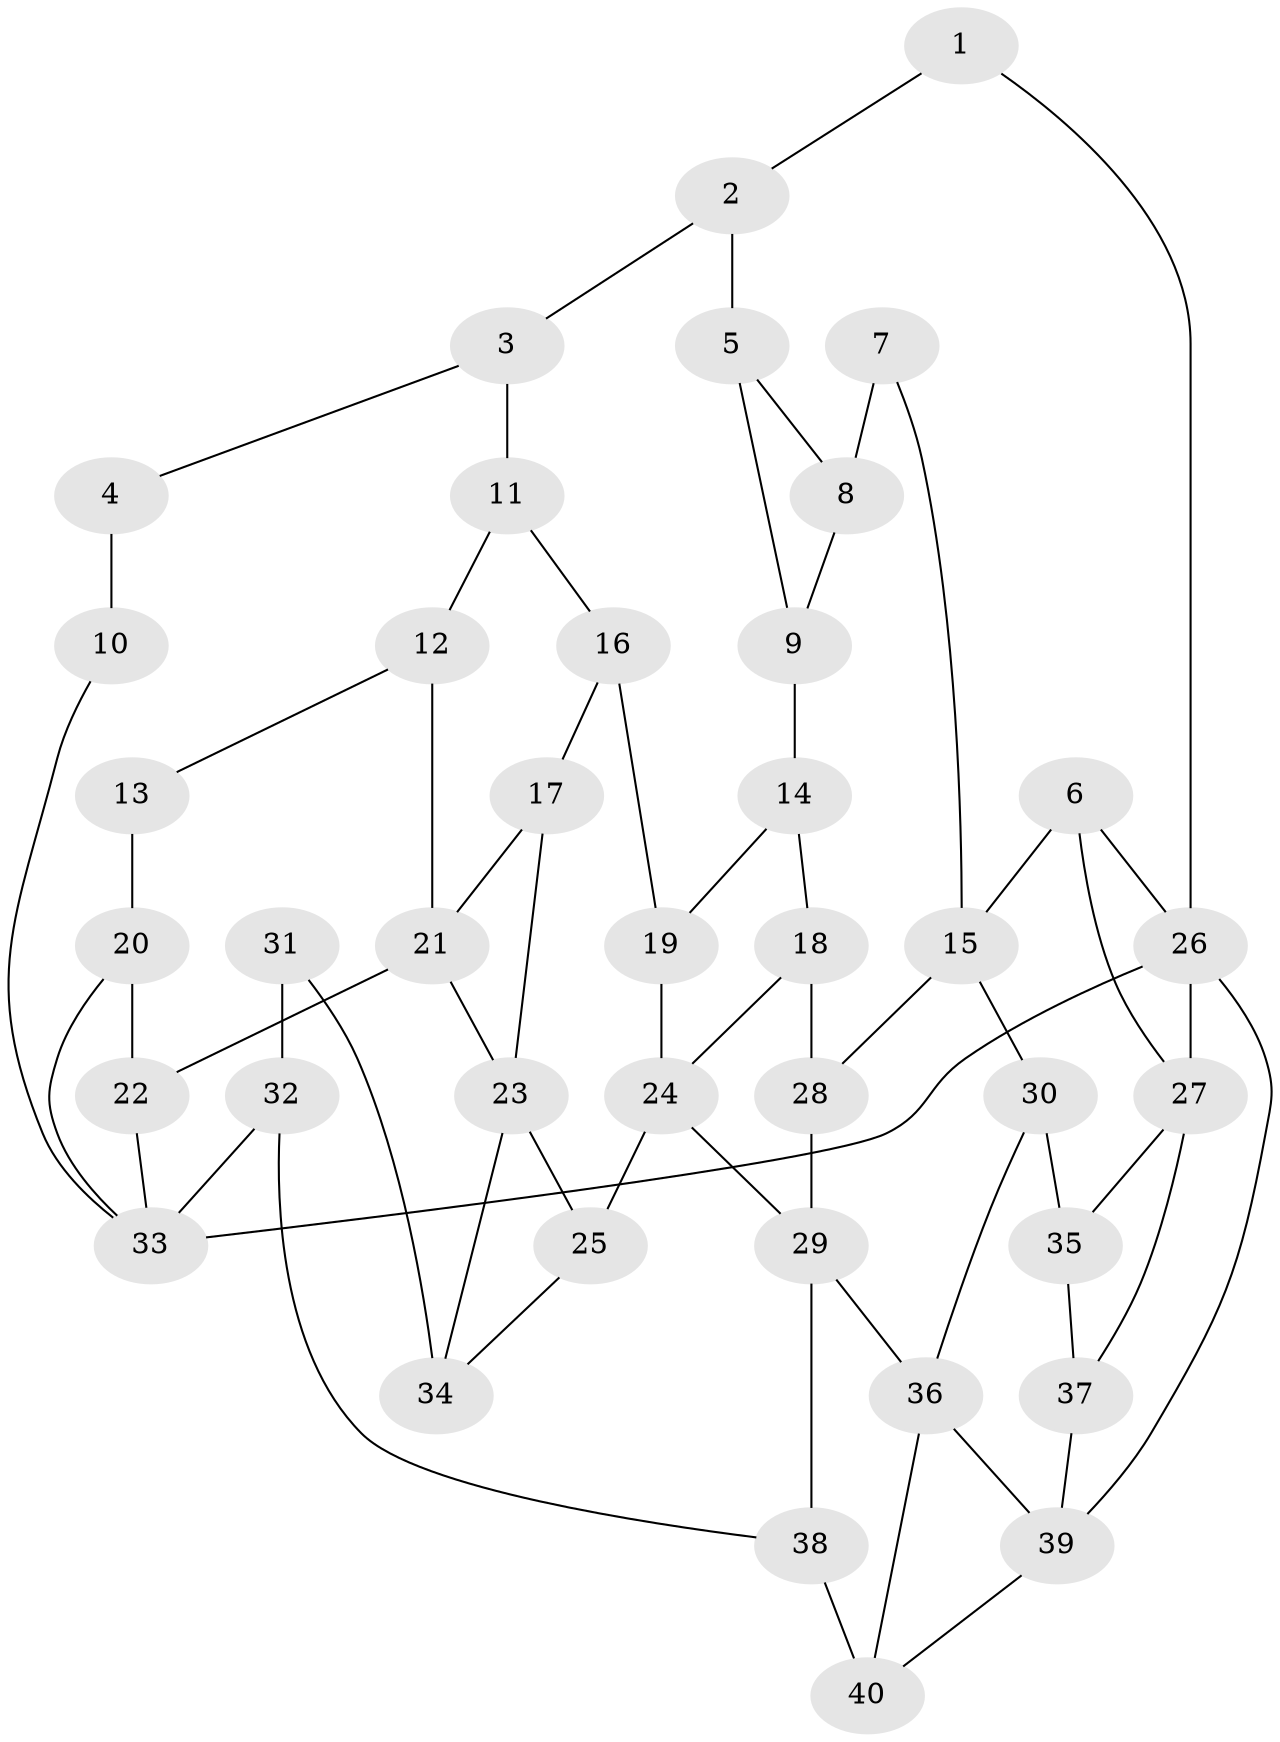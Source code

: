 // original degree distribution, {4: 0.2878787878787879, 5: 0.3787878787878788, 6: 0.2878787878787879, 3: 0.045454545454545456}
// Generated by graph-tools (version 1.1) at 2025/38/03/04/25 23:38:33]
// undirected, 40 vertices, 63 edges
graph export_dot {
  node [color=gray90,style=filled];
  1;
  2;
  3;
  4;
  5;
  6;
  7;
  8;
  9;
  10;
  11;
  12;
  13;
  14;
  15;
  16;
  17;
  18;
  19;
  20;
  21;
  22;
  23;
  24;
  25;
  26;
  27;
  28;
  29;
  30;
  31;
  32;
  33;
  34;
  35;
  36;
  37;
  38;
  39;
  40;
  1 -- 2 [weight=1.0];
  1 -- 26 [weight=1.0];
  2 -- 3 [weight=1.0];
  2 -- 5 [weight=1.0];
  3 -- 4 [weight=1.0];
  3 -- 11 [weight=1.0];
  4 -- 10 [weight=2.0];
  5 -- 8 [weight=1.0];
  5 -- 9 [weight=1.0];
  6 -- 15 [weight=1.0];
  6 -- 26 [weight=1.0];
  6 -- 27 [weight=1.0];
  7 -- 8 [weight=2.0];
  7 -- 15 [weight=1.0];
  8 -- 9 [weight=1.0];
  9 -- 14 [weight=1.0];
  10 -- 33 [weight=1.0];
  11 -- 12 [weight=1.0];
  11 -- 16 [weight=1.0];
  12 -- 13 [weight=1.0];
  12 -- 21 [weight=1.0];
  13 -- 20 [weight=2.0];
  14 -- 18 [weight=1.0];
  14 -- 19 [weight=1.0];
  15 -- 28 [weight=1.0];
  15 -- 30 [weight=1.0];
  16 -- 17 [weight=1.0];
  16 -- 19 [weight=2.0];
  17 -- 21 [weight=1.0];
  17 -- 23 [weight=1.0];
  18 -- 24 [weight=1.0];
  18 -- 28 [weight=2.0];
  19 -- 24 [weight=1.0];
  20 -- 22 [weight=1.0];
  20 -- 33 [weight=1.0];
  21 -- 22 [weight=1.0];
  21 -- 23 [weight=1.0];
  22 -- 33 [weight=1.0];
  23 -- 25 [weight=1.0];
  23 -- 34 [weight=1.0];
  24 -- 25 [weight=1.0];
  24 -- 29 [weight=1.0];
  25 -- 34 [weight=1.0];
  26 -- 27 [weight=1.0];
  26 -- 33 [weight=2.0];
  26 -- 39 [weight=1.0];
  27 -- 35 [weight=1.0];
  27 -- 37 [weight=1.0];
  28 -- 29 [weight=1.0];
  29 -- 36 [weight=1.0];
  29 -- 38 [weight=1.0];
  30 -- 35 [weight=2.0];
  30 -- 36 [weight=1.0];
  31 -- 32 [weight=1.0];
  31 -- 34 [weight=2.0];
  32 -- 33 [weight=1.0];
  32 -- 38 [weight=1.0];
  35 -- 37 [weight=1.0];
  36 -- 39 [weight=1.0];
  36 -- 40 [weight=1.0];
  37 -- 39 [weight=1.0];
  38 -- 40 [weight=2.0];
  39 -- 40 [weight=1.0];
}

